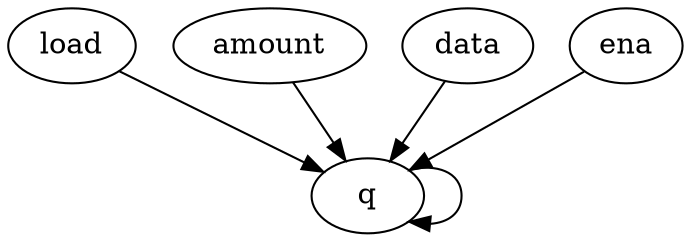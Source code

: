 digraph "" {
	load -> q	[weight=1.0];
	q -> q	[weight=4.0];
	amount -> q	[weight=4.0];
	data -> q	[weight=1.0];
	ena -> q	[weight=4.0];
}
